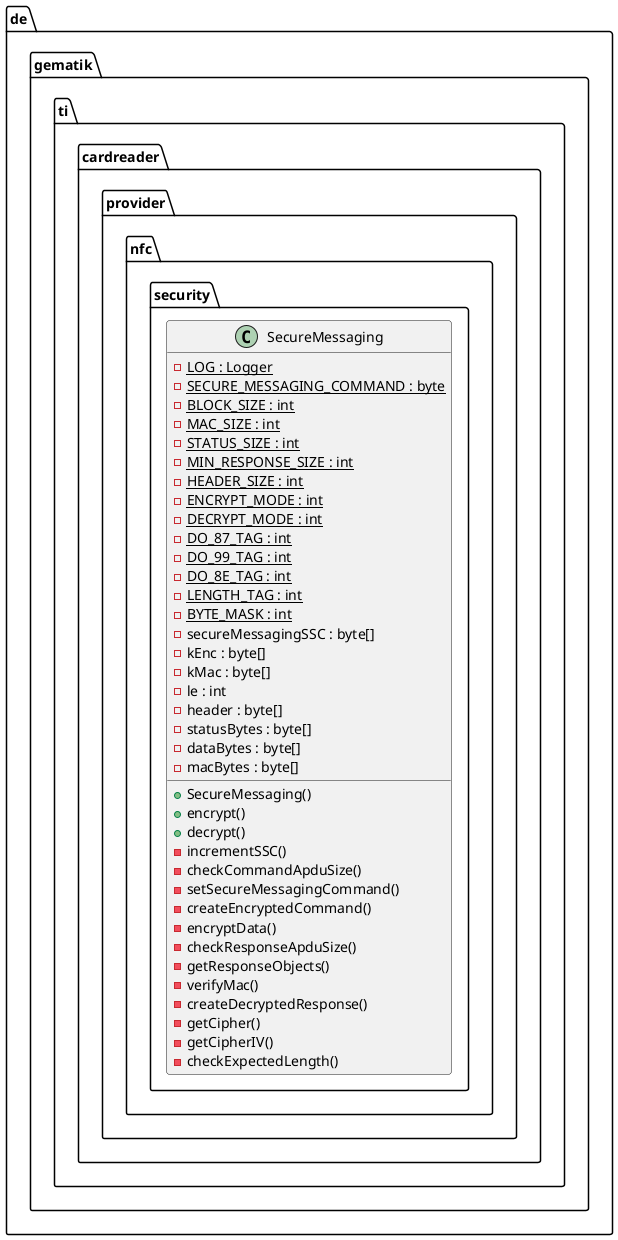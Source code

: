 @startuml


          package de.gematik.ti.cardreader.provider.nfc.security {
            class SecureMessaging {
                      {static} - LOG : Logger
                      {static} - SECURE_MESSAGING_COMMAND : byte
                      {static} - BLOCK_SIZE : int
                      {static} - MAC_SIZE : int
                      {static} - STATUS_SIZE : int
                      {static} - MIN_RESPONSE_SIZE : int
                      {static} - HEADER_SIZE : int
                      {static} - ENCRYPT_MODE : int
                      {static} - DECRYPT_MODE : int
                      {static} - DO_87_TAG : int
                      {static} - DO_99_TAG : int
                      {static} - DO_8E_TAG : int
                      {static} - LENGTH_TAG : int
                      {static} - BYTE_MASK : int
                      - secureMessagingSSC : byte[]
                      - kEnc : byte[]
                      - kMac : byte[]
                      - le : int
                      - header : byte[]
                      - statusBytes : byte[]
                      - dataBytes : byte[]
                      - macBytes : byte[]
                      + SecureMessaging()
                      + encrypt()
                      + decrypt()
                      - incrementSSC()
                      - checkCommandApduSize()
                      - setSecureMessagingCommand()
                      - createEncryptedCommand()
                      - encryptData()
                      - checkResponseApduSize()
                      - getResponseObjects()
                      - verifyMac()
                      - createDecryptedResponse()
                      - getCipher()
                      - getCipherIV()
                      - checkExpectedLength()
                  }
          }

@enduml
